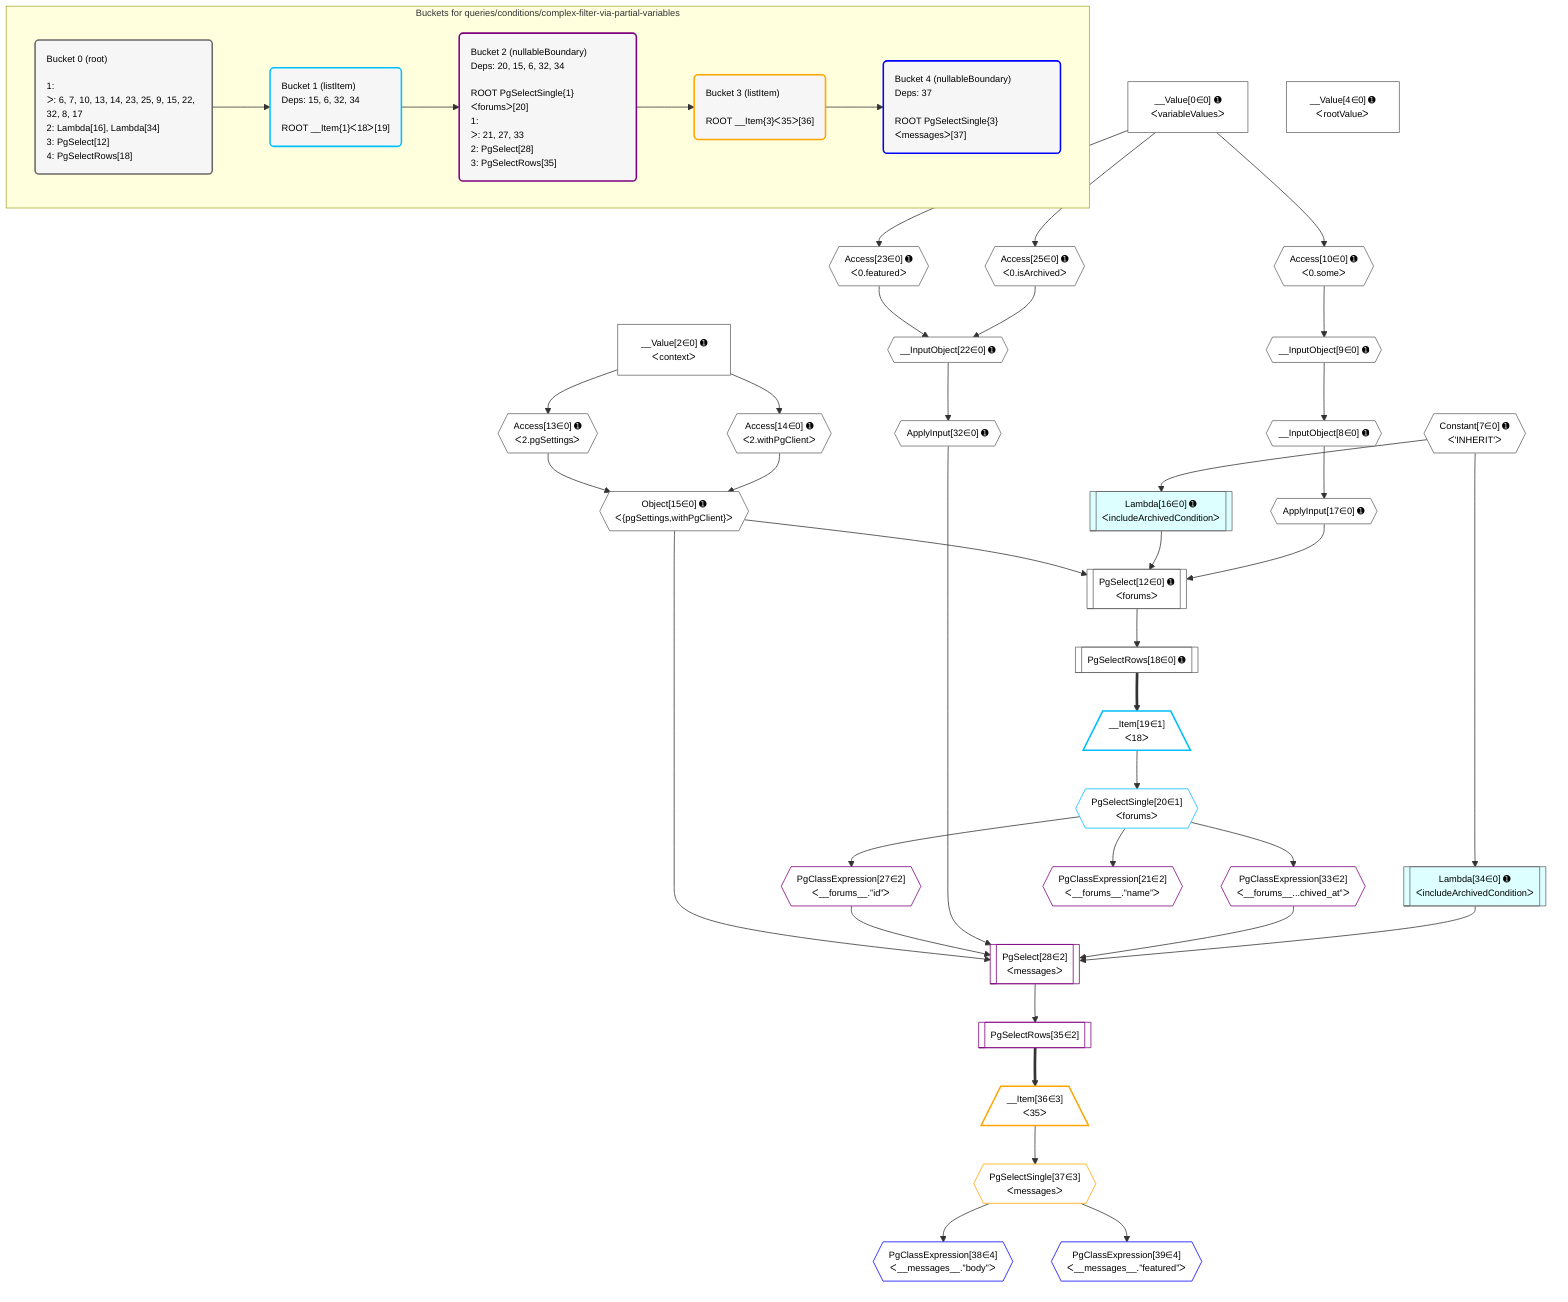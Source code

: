%%{init: {'themeVariables': { 'fontSize': '12px'}}}%%
graph TD
    classDef path fill:#eee,stroke:#000,color:#000
    classDef plan fill:#fff,stroke-width:1px,color:#000
    classDef itemplan fill:#fff,stroke-width:2px,color:#000
    classDef unbatchedplan fill:#dff,stroke-width:1px,color:#000
    classDef sideeffectplan fill:#fcc,stroke-width:2px,color:#000
    classDef bucket fill:#f6f6f6,color:#000,stroke-width:2px,text-align:left


    %% plan dependencies
    PgSelect12[["PgSelect[12∈0] ➊<br />ᐸforumsᐳ"]]:::plan
    Object15{{"Object[15∈0] ➊<br />ᐸ{pgSettings,withPgClient}ᐳ"}}:::plan
    Lambda16[["Lambda[16∈0] ➊<br />ᐸincludeArchivedConditionᐳ"]]:::unbatchedplan
    ApplyInput17{{"ApplyInput[17∈0] ➊"}}:::plan
    Object15 & Lambda16 & ApplyInput17 --> PgSelect12
    Access13{{"Access[13∈0] ➊<br />ᐸ2.pgSettingsᐳ"}}:::plan
    Access14{{"Access[14∈0] ➊<br />ᐸ2.withPgClientᐳ"}}:::plan
    Access13 & Access14 --> Object15
    __InputObject22{{"__InputObject[22∈0] ➊"}}:::plan
    Access23{{"Access[23∈0] ➊<br />ᐸ0.featuredᐳ"}}:::plan
    Access25{{"Access[25∈0] ➊<br />ᐸ0.isArchivedᐳ"}}:::plan
    Access23 & Access25 --> __InputObject22
    __InputObject8{{"__InputObject[8∈0] ➊"}}:::plan
    __InputObject9{{"__InputObject[9∈0] ➊"}}:::plan
    __InputObject9 --> __InputObject8
    Access10{{"Access[10∈0] ➊<br />ᐸ0.someᐳ"}}:::plan
    Access10 --> __InputObject9
    __Value0["__Value[0∈0] ➊<br />ᐸvariableValuesᐳ"]:::plan
    __Value0 --> Access10
    __Value2["__Value[2∈0] ➊<br />ᐸcontextᐳ"]:::plan
    __Value2 --> Access13
    __Value2 --> Access14
    Constant7{{"Constant[7∈0] ➊<br />ᐸ'INHERIT'ᐳ"}}:::plan
    Constant7 --> Lambda16
    __InputObject8 --> ApplyInput17
    PgSelectRows18[["PgSelectRows[18∈0] ➊"]]:::plan
    PgSelect12 --> PgSelectRows18
    __Value0 --> Access23
    __Value0 --> Access25
    ApplyInput32{{"ApplyInput[32∈0] ➊"}}:::plan
    __InputObject22 --> ApplyInput32
    Lambda34[["Lambda[34∈0] ➊<br />ᐸincludeArchivedConditionᐳ"]]:::unbatchedplan
    Constant7 --> Lambda34
    __Value4["__Value[4∈0] ➊<br />ᐸrootValueᐳ"]:::plan
    __Item19[/"__Item[19∈1]<br />ᐸ18ᐳ"\]:::itemplan
    PgSelectRows18 ==> __Item19
    PgSelectSingle20{{"PgSelectSingle[20∈1]<br />ᐸforumsᐳ"}}:::plan
    __Item19 --> PgSelectSingle20
    PgSelect28[["PgSelect[28∈2]<br />ᐸmessagesᐳ"]]:::plan
    PgClassExpression27{{"PgClassExpression[27∈2]<br />ᐸ__forums__.”id”ᐳ"}}:::plan
    PgClassExpression33{{"PgClassExpression[33∈2]<br />ᐸ__forums__...chived_at”ᐳ"}}:::plan
    Object15 & PgClassExpression27 & ApplyInput32 & PgClassExpression33 & Lambda34 --> PgSelect28
    PgClassExpression21{{"PgClassExpression[21∈2]<br />ᐸ__forums__.”name”ᐳ"}}:::plan
    PgSelectSingle20 --> PgClassExpression21
    PgSelectSingle20 --> PgClassExpression27
    PgSelectSingle20 --> PgClassExpression33
    PgSelectRows35[["PgSelectRows[35∈2]"]]:::plan
    PgSelect28 --> PgSelectRows35
    __Item36[/"__Item[36∈3]<br />ᐸ35ᐳ"\]:::itemplan
    PgSelectRows35 ==> __Item36
    PgSelectSingle37{{"PgSelectSingle[37∈3]<br />ᐸmessagesᐳ"}}:::plan
    __Item36 --> PgSelectSingle37
    PgClassExpression38{{"PgClassExpression[38∈4]<br />ᐸ__messages__.”body”ᐳ"}}:::plan
    PgSelectSingle37 --> PgClassExpression38
    PgClassExpression39{{"PgClassExpression[39∈4]<br />ᐸ__messages__.”featured”ᐳ"}}:::plan
    PgSelectSingle37 --> PgClassExpression39

    %% define steps

    subgraph "Buckets for queries/conditions/complex-filter-via-partial-variables"
    Bucket0("Bucket 0 (root)<br /><br />1: <br />ᐳ: 6, 7, 10, 13, 14, 23, 25, 9, 15, 22, 32, 8, 17<br />2: Lambda[16], Lambda[34]<br />3: PgSelect[12]<br />4: PgSelectRows[18]"):::bucket
    classDef bucket0 stroke:#696969
    class Bucket0,__Value0,__Value2,__Value4,Constant7,__InputObject8,__InputObject9,Access10,PgSelect12,Access13,Access14,Object15,Lambda16,ApplyInput17,PgSelectRows18,__InputObject22,Access23,Access25,ApplyInput32,Lambda34 bucket0
    Bucket1("Bucket 1 (listItem)<br />Deps: 15, 6, 32, 34<br /><br />ROOT __Item{1}ᐸ18ᐳ[19]"):::bucket
    classDef bucket1 stroke:#00bfff
    class Bucket1,__Item19,PgSelectSingle20 bucket1
    Bucket2("Bucket 2 (nullableBoundary)<br />Deps: 20, 15, 6, 32, 34<br /><br />ROOT PgSelectSingle{1}ᐸforumsᐳ[20]<br />1: <br />ᐳ: 21, 27, 33<br />2: PgSelect[28]<br />3: PgSelectRows[35]"):::bucket
    classDef bucket2 stroke:#7f007f
    class Bucket2,PgClassExpression21,PgClassExpression27,PgSelect28,PgClassExpression33,PgSelectRows35 bucket2
    Bucket3("Bucket 3 (listItem)<br /><br />ROOT __Item{3}ᐸ35ᐳ[36]"):::bucket
    classDef bucket3 stroke:#ffa500
    class Bucket3,__Item36,PgSelectSingle37 bucket3
    Bucket4("Bucket 4 (nullableBoundary)<br />Deps: 37<br /><br />ROOT PgSelectSingle{3}ᐸmessagesᐳ[37]"):::bucket
    classDef bucket4 stroke:#0000ff
    class Bucket4,PgClassExpression38,PgClassExpression39 bucket4
    Bucket0 --> Bucket1
    Bucket1 --> Bucket2
    Bucket2 --> Bucket3
    Bucket3 --> Bucket4
    end